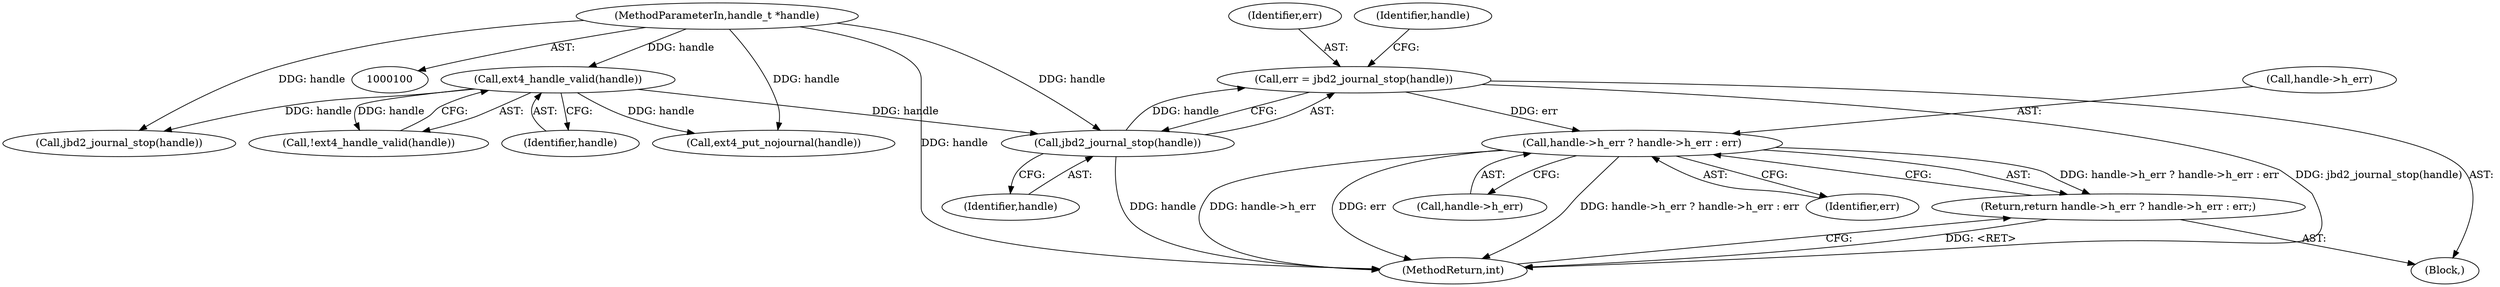 digraph "0_linux_6934da9238da947628be83635e365df41064b09b@pointer" {
"1000128" [label="(Call,handle->h_err ? handle->h_err : err)"];
"1000123" [label="(Call,err = jbd2_journal_stop(handle))"];
"1000125" [label="(Call,jbd2_journal_stop(handle))"];
"1000110" [label="(Call,ext4_handle_valid(handle))"];
"1000103" [label="(MethodParameterIn,handle_t *handle)"];
"1000127" [label="(Return,return handle->h_err ? handle->h_err : err;)"];
"1000129" [label="(Call,handle->h_err)"];
"1000110" [label="(Call,ext4_handle_valid(handle))"];
"1000103" [label="(MethodParameterIn,handle_t *handle)"];
"1000111" [label="(Identifier,handle)"];
"1000128" [label="(Call,handle->h_err ? handle->h_err : err)"];
"1000152" [label="(Call,jbd2_journal_stop(handle))"];
"1000135" [label="(Identifier,err)"];
"1000124" [label="(Identifier,err)"];
"1000130" [label="(Identifier,handle)"];
"1000113" [label="(Call,ext4_put_nojournal(handle))"];
"1000125" [label="(Call,jbd2_journal_stop(handle))"];
"1000123" [label="(Call,err = jbd2_journal_stop(handle))"];
"1000122" [label="(Block,)"];
"1000126" [label="(Identifier,handle)"];
"1000109" [label="(Call,!ext4_handle_valid(handle))"];
"1000169" [label="(MethodReturn,int)"];
"1000132" [label="(Call,handle->h_err)"];
"1000127" [label="(Return,return handle->h_err ? handle->h_err : err;)"];
"1000128" -> "1000127"  [label="AST: "];
"1000128" -> "1000132"  [label="CFG: "];
"1000128" -> "1000135"  [label="CFG: "];
"1000129" -> "1000128"  [label="AST: "];
"1000132" -> "1000128"  [label="AST: "];
"1000135" -> "1000128"  [label="AST: "];
"1000127" -> "1000128"  [label="CFG: "];
"1000128" -> "1000169"  [label="DDG: handle->h_err"];
"1000128" -> "1000169"  [label="DDG: err"];
"1000128" -> "1000169"  [label="DDG: handle->h_err ? handle->h_err : err"];
"1000128" -> "1000127"  [label="DDG: handle->h_err ? handle->h_err : err"];
"1000123" -> "1000128"  [label="DDG: err"];
"1000123" -> "1000122"  [label="AST: "];
"1000123" -> "1000125"  [label="CFG: "];
"1000124" -> "1000123"  [label="AST: "];
"1000125" -> "1000123"  [label="AST: "];
"1000130" -> "1000123"  [label="CFG: "];
"1000123" -> "1000169"  [label="DDG: jbd2_journal_stop(handle)"];
"1000125" -> "1000123"  [label="DDG: handle"];
"1000125" -> "1000126"  [label="CFG: "];
"1000126" -> "1000125"  [label="AST: "];
"1000125" -> "1000169"  [label="DDG: handle"];
"1000110" -> "1000125"  [label="DDG: handle"];
"1000103" -> "1000125"  [label="DDG: handle"];
"1000110" -> "1000109"  [label="AST: "];
"1000110" -> "1000111"  [label="CFG: "];
"1000111" -> "1000110"  [label="AST: "];
"1000109" -> "1000110"  [label="CFG: "];
"1000110" -> "1000109"  [label="DDG: handle"];
"1000103" -> "1000110"  [label="DDG: handle"];
"1000110" -> "1000113"  [label="DDG: handle"];
"1000110" -> "1000152"  [label="DDG: handle"];
"1000103" -> "1000100"  [label="AST: "];
"1000103" -> "1000169"  [label="DDG: handle"];
"1000103" -> "1000113"  [label="DDG: handle"];
"1000103" -> "1000152"  [label="DDG: handle"];
"1000127" -> "1000122"  [label="AST: "];
"1000169" -> "1000127"  [label="CFG: "];
"1000127" -> "1000169"  [label="DDG: <RET>"];
}
